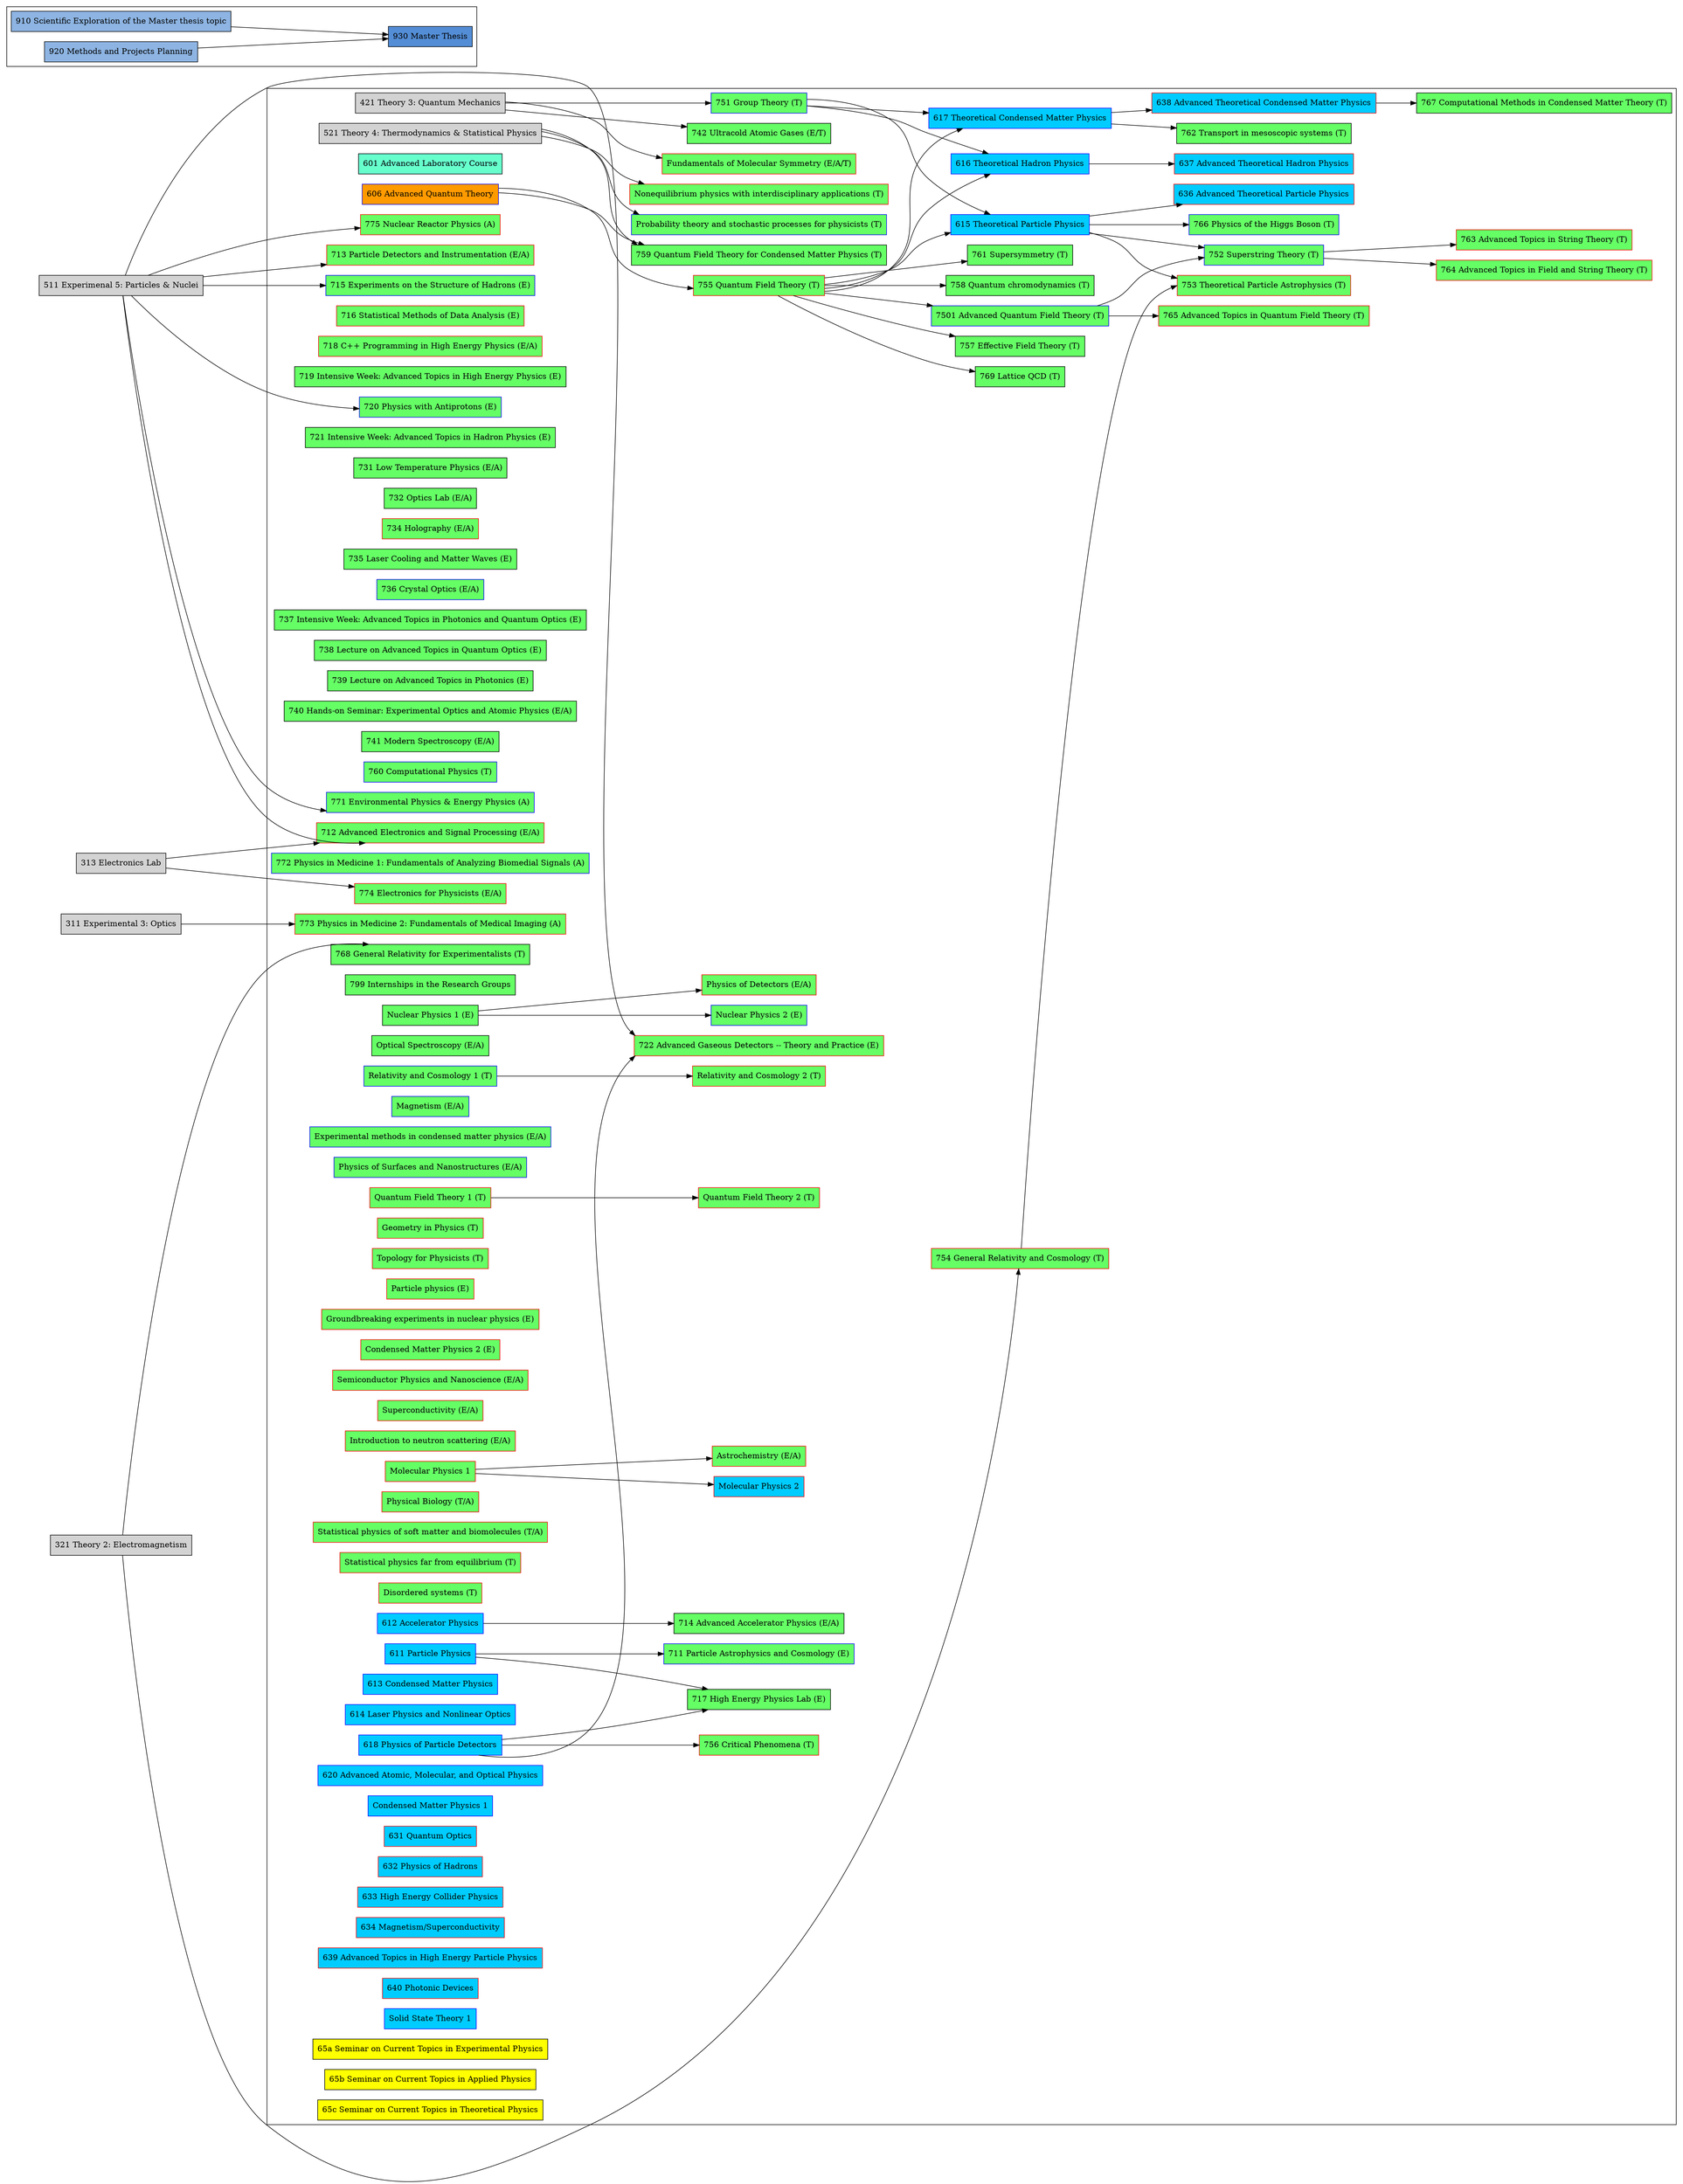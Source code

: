 // Copyright © 2015 Martin Ueding <dev@martin-ueding.de>

digraph {
    //nodesep = .50
    ranksep = 1.0
    overlap = false
    splines = true
    rankdir = LR

    node [shape=box style=filled]

    {
        311 [label="311 Experimental 3: Optics"]
        313 [label="313 Electronics Lab"]
        321 [label="321 Theory 2: Electromagnetism"]
        421 [label="421 Theory 3: Quantum Mechanics"]
        511 [label="511 Experimenal 5: Particles & Nuclei"]
        521 [label="521 Theory 4: Thermodynamics & Statistical Physics"]
    }

    subgraph cluster_course_phase {
        601 [label="601 Advanced Laboratory Course" fillcolor="#66FFCC"]

        {
            node[fillcolor="#FF9A00"]

            606 [label="606 Advanced Quantum Theory" color=blue]
        }

        // Elective Advanced Lectures
        {
            node[fillcolor="#65FF65"]

            711 [label="711 Particle Astrophysics and Cosmology (E)" color=blue]
            712 [label="712 Advanced Electronics and Signal Processing (E/A)" color=red]
            713 [label="713 Particle Detectors and Instrumentation (E/A)" color=red]
            714 [label="714 Advanced Accelerator Physics (E/A)"]
            715 [label="715 Experiments on the Structure of Hadrons (E)" color=blue]
            716 [label="716 Statistical Methods of Data Analysis (E)" color=red]
            717 [label="717 High Energy Physics Lab (E)"]
            718 [label="718 C++ Programming in High Energy Physics (E/A)" color=red]
            719 [label="719 Intensive Week: Advanced Topics in High Energy Physics (E)"]
            720 [label="720 Physics with Antiprotons (E)" color=blue]
            721 [label="721 Intensive Week: Advanced Topics in Hadron Physics (E)"]
            722 [label="722 Advanced Gaseous Detectors -- Theory and Practice (E)" color=red]
            731 [label="731 Low Temperature Physics (E/A)"]
            732 [label="732 Optics Lab (E/A)"]
            734 [label="734 Holography (E/A)" color=red]
            735 [label="735 Laser Cooling and Matter Waves (E)"]
            736 [label="736 Crystal Optics (E/A)" color=blue]
            737 [label="737 Intensive Week: Advanced Topics in Photonics and Quantum Optics (E)"]
            738 [label="738 Lecture on Advanced Topics in Quantum Optics (E)"]
            739 [label="739 Lecture on Advanced Topics in Photonics (E)"]
            740 [label="740 Hands-on Seminar: Experimental Optics and Atomic Physics (E/A)"]
            741 [label="741 Modern Spectroscopy (E/A)"]
            742 [label="742 Ultracold Atomic Gases (E/T)"]
            7501 [label="7501 Advanced Quantum Field Theory (T)" color=blue]
            751 [label="751 Group Theory (T)" color=blue]
            752 [label="752 Superstring Theory (T)" color=blue]
            753 [label="753 Theoretical Particle Astrophysics (T)" color=red]
            754 [label="754 General Relativity and Cosmology (T)" color=red]
            755 [label="755 Quantum Field Theory (T)" color=red]
            756 [label="756 Critical Phenomena (T)" color=red]
            757 [label="757 Effective Field Theory (T)"]
            758 [label="758 Quantum chromodynamics (T)"]
            759 [label="759 Quantum Field Theory for Condensed Matter Physics (T)"]
            760 [label="760 Computational Physics (T)" color=blue]
            761 [label="761 Supersymmetry (T)"]
            762 [label="762 Transport in mesoscopic systems (T)"]
            763 [label="763 Advanced Topics in String Theory (T)" color=red]
            764 [label="764 Advanced Topics in Field and String Theory (T)" color=red]
            765 [label="765 Advanced Topics in Quantum Field Theory (T)" color=red]
            766 [label="766 Physics of the Higgs Boson (T)" color=blue]
            767 [label="767 Computational Methods in Condensed Matter Theory (T)"]
            768 [label="768 General Relativity for Experimentalists (T)"]
            769 [label="769 Lattice QCD (T)"]
            771 [label="771 Environmental Physics & Energy Physics (A)" color=blue]
            772 [label="772 Physics in Medicine 1: Fundamentals of Analyzing Biomedial Signals (A)" color=blue]
            773 [label="773 Physics in Medicine 2: Fundamentals of Medical Imaging (A)" color=red]
            774 [label="774 Electronics for Physicists (E/A)" color=red]
            775 [label="775 Nuclear Reactor Physics (A)" color=red]
            799 [label="799 Internships in the Research Groups"]
        }


        // Elective Advanced Lectures: BCGS Courses
        {
            node[fillcolor="#65FF65"]

            "Nuclear Physics 1 (E)"
            "Optical Spectroscopy (E/A)"

            // Winter
            {
                node[color=blue]

                "Relativity and Cosmology 1 (T)"
                "Nuclear Physics 1 (E)" -> "Nuclear Physics 2 (E)"
                "Magnetism (E/A)"
                "Experimental methods in condensed matter physics (E/A)"
                "Physics of Surfaces and Nanostructures (E/A)"
                521 -> "Probability theory and stochastic processes for physicists (T)"
            }

            // Summer
            {
                node[color=red]

                "Relativity and Cosmology 1 (T)" -> "Relativity and Cosmology 2 (T)"
                "Quantum Field Theory 1 (T)" -> "Quantum Field Theory 2 (T)"
                "Geometry in Physics (T)"
                "Topology for Physicists (T)"
                "Nuclear Physics 1 (E)" -> "Physics of Detectors (E/A)"
                "Particle physics (E)"
                "Groundbreaking experiments in nuclear physics (E)"
                "Condensed Matter Physics 2 (E)"
                "Semiconductor Physics and Nanoscience (E/A)"
                "Superconductivity (E/A)"
                "Introduction to neutron scattering (E/A)"
                MolPhys1 -> "Astrochemistry (E/A)"
                421 -> "Fundamentals of Molecular Symmetry (E/A/T)"
                "Physical Biology (T/A)"
                "Statistical physics of soft matter and biomolecules (T/A)"
                "Statistical physics far from equilibrium (T)"
                "Disordered systems (T)"
                521 -> "Nonequilibrium physics with interdisciplinary applications (T)"
            }
        }

        // Specialization: Experimental Physics
        {
            node[fillcolor="#00CCFF" color=blue]

            611 [label="611 Particle Physics"]
            612 [label="612 Accelerator Physics"]
            613 [label="613 Condensed Matter Physics"]
            614 [label="614 Laser Physics and Nonlinear Optics"]
            618 [label="618 Physics of Particle Detectors"]
            620 [label="620 Advanced Atomic, Molecular, and Optical Physics"]
            CondMatter1 [label="Condensed Matter Physics 1"]
            MolPhys1 [label="Molecular Physics 1"]

        }

        // Specialization: Advanced Experimental Physics
        {
            node[fillcolor="#00CCFF", color=red]

            631 [label="631 Quantum Optics"]
            632 [label="632 Physics of Hadrons"]
            633 [label="633 High Energy Collider Physics"]
            634 [label="634 Magnetism/Superconductivity"]
            639 [label="639 Advanced Topics in High Energy Particle Physics"]
            640 [label="640 Photonic Devices"]
            MolPhys2 [label="Molecular Physics 2"]
        }

        // Specialization: Theoretical Physics
        {
            node[fillcolor="#00CCFF"]

            615 [label="615 Theoretical Particle Physics" color=blue]
            616 [label="616 Theoretical Hadron Physics" color=blue]
            617 [label="617 Theoretical Condensed Matter Physics" color=blue]
            TheoSolidSt [label="Solid State Theory 1" color=blue]
        }

        // Specialization: Advanced Theoretical Physics
        {
            node[fillcolor="#00CCFF"]

            636 [label="636 Advanced Theoretical Particle Physics" color=red]
            637 [label="637 Advanced Theoretical Hadron Physics" color=red]
            638 [label="638 Advanced Theoretical Condensed Matter Physics" color=red]
        }


        // Seminar
        {
            node[fillcolor="#FFFF00"]

            "65a" [label="65a Seminar on Current Topics in Experimental Physics"]
            "65b" [label="65b Seminar on Current Topics in Applied Physics"]
            "65c" [label="65c Seminar on Current Topics in Theoretical Physics"]
        }
    }

    subgraph cluster_research_phase {
        // Thesis Preparation
        {
            node[fillcolor="#8DB4E2"]

            910 [label="910 Scientific Exploration of the Master thesis topic"]
            920 [label="920 Methods and Projects Planning"]
        }

        // Thesis
        {
            node[fillcolor="#538DD5"]

            930 [label="930 Master Thesis"]
        }

        910, 920 -> 930
    }

    755, 751 -> 615
    755, 751 -> 616
    755, 751 -> 617

    615 -> 636
    616 -> 637
    617 -> 638

    611 -> 711
    511 -> 715
    611, 618 -> 717
    511 -> 720
    511, 618 -> 722
    313, 511 -> 712
    511 -> 713
    612 -> 714
    511 -> 771
    311 -> 773
    313 -> 774
    511 -> 775
    421 -> 742
    421 -> 751
    7501, 615 -> 752
    754, 615 -> 753
    321 -> 754
    606 -> 755
    618 -> 756
    755 -> 757
    755 -> 758
    606, 521 -> 759
    755 -> 761
    617 -> 762
    752 -> 763
    752 -> 764
    7501 -> 765
    615 -> 766
    755 -> 7501
    638 -> 767
    321 -> 768
    755 -> 769

    MolPhys1 -> MolPhys2
}

// vim: autoindent
